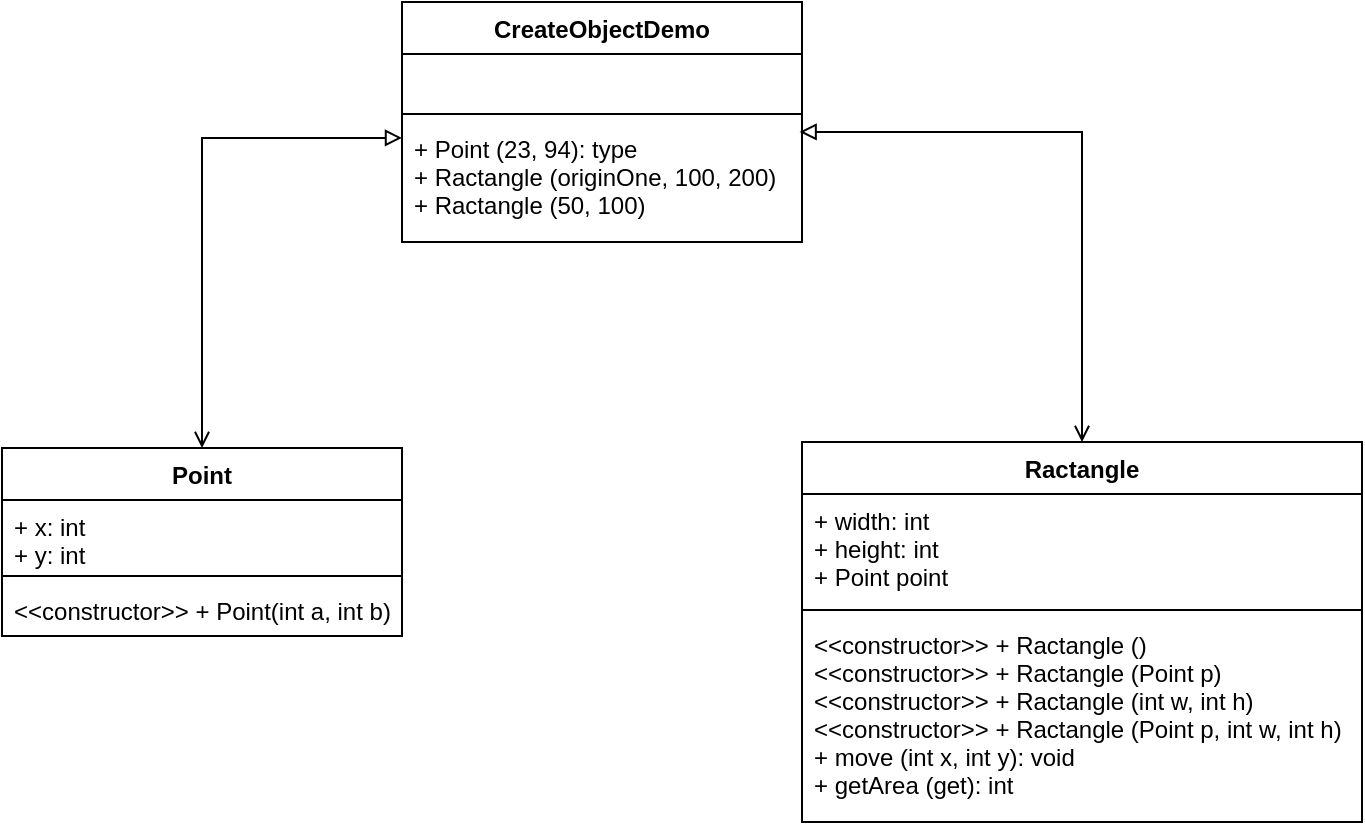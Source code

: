 <mxfile version="11.1.4" type="device"><diagram id="8IARZv_jRhT-_MtjlKeS" name="Page-1"><mxGraphModel dx="786" dy="582" grid="1" gridSize="10" guides="1" tooltips="1" connect="1" arrows="1" fold="1" page="1" pageScale="1" pageWidth="850" pageHeight="1100" math="0" shadow="0"><root><mxCell id="0"/><mxCell id="1" parent="0"/><mxCell id="hMxRvAnz5TGqG3BjjnT1-14" style="edgeStyle=orthogonalEdgeStyle;rounded=0;orthogonalLoop=1;jettySize=auto;html=1;exitX=0.5;exitY=0;exitDx=0;exitDy=0;entryX=0;entryY=0.133;entryDx=0;entryDy=0;entryPerimeter=0;startArrow=open;startFill=0;endArrow=block;endFill=0;" edge="1" parent="1" source="hMxRvAnz5TGqG3BjjnT1-1" target="hMxRvAnz5TGqG3BjjnT1-12"><mxGeometry relative="1" as="geometry"/></mxCell><mxCell id="hMxRvAnz5TGqG3BjjnT1-1" value="Point" style="swimlane;fontStyle=1;align=center;verticalAlign=top;childLayout=stackLayout;horizontal=1;startSize=26;horizontalStack=0;resizeParent=1;resizeParentMax=0;resizeLast=0;collapsible=1;marginBottom=0;" vertex="1" parent="1"><mxGeometry x="80" y="243" width="200" height="94" as="geometry"/></mxCell><mxCell id="hMxRvAnz5TGqG3BjjnT1-2" value="+ x: int&#10;+ y: int" style="text;strokeColor=none;fillColor=none;align=left;verticalAlign=top;spacingLeft=4;spacingRight=4;overflow=hidden;rotatable=0;points=[[0,0.5],[1,0.5]];portConstraint=eastwest;" vertex="1" parent="hMxRvAnz5TGqG3BjjnT1-1"><mxGeometry y="26" width="200" height="34" as="geometry"/></mxCell><mxCell id="hMxRvAnz5TGqG3BjjnT1-3" value="" style="line;strokeWidth=1;fillColor=none;align=left;verticalAlign=middle;spacingTop=-1;spacingLeft=3;spacingRight=3;rotatable=0;labelPosition=right;points=[];portConstraint=eastwest;" vertex="1" parent="hMxRvAnz5TGqG3BjjnT1-1"><mxGeometry y="60" width="200" height="8" as="geometry"/></mxCell><mxCell id="hMxRvAnz5TGqG3BjjnT1-4" value="&lt;&lt;constructor&gt;&gt; + Point(int a, int b)" style="text;strokeColor=none;fillColor=none;align=left;verticalAlign=top;spacingLeft=4;spacingRight=4;overflow=hidden;rotatable=0;points=[[0,0.5],[1,0.5]];portConstraint=eastwest;" vertex="1" parent="hMxRvAnz5TGqG3BjjnT1-1"><mxGeometry y="68" width="200" height="26" as="geometry"/></mxCell><mxCell id="hMxRvAnz5TGqG3BjjnT1-15" style="edgeStyle=orthogonalEdgeStyle;rounded=0;orthogonalLoop=1;jettySize=auto;html=1;entryX=0.994;entryY=0.083;entryDx=0;entryDy=0;entryPerimeter=0;startArrow=open;startFill=0;endArrow=block;endFill=0;" edge="1" parent="1" source="hMxRvAnz5TGqG3BjjnT1-5" target="hMxRvAnz5TGqG3BjjnT1-12"><mxGeometry relative="1" as="geometry"><Array as="points"><mxPoint x="620" y="85"/></Array></mxGeometry></mxCell><mxCell id="hMxRvAnz5TGqG3BjjnT1-5" value="Ractangle" style="swimlane;fontStyle=1;align=center;verticalAlign=top;childLayout=stackLayout;horizontal=1;startSize=26;horizontalStack=0;resizeParent=1;resizeParentMax=0;resizeLast=0;collapsible=1;marginBottom=0;" vertex="1" parent="1"><mxGeometry x="480" y="240" width="280" height="190" as="geometry"/></mxCell><mxCell id="hMxRvAnz5TGqG3BjjnT1-6" value="+ width: int&#10;+ height: int&#10;+ Point point" style="text;strokeColor=none;fillColor=none;align=left;verticalAlign=top;spacingLeft=4;spacingRight=4;overflow=hidden;rotatable=0;points=[[0,0.5],[1,0.5]];portConstraint=eastwest;" vertex="1" parent="hMxRvAnz5TGqG3BjjnT1-5"><mxGeometry y="26" width="280" height="54" as="geometry"/></mxCell><mxCell id="hMxRvAnz5TGqG3BjjnT1-7" value="" style="line;strokeWidth=1;fillColor=none;align=left;verticalAlign=middle;spacingTop=-1;spacingLeft=3;spacingRight=3;rotatable=0;labelPosition=right;points=[];portConstraint=eastwest;" vertex="1" parent="hMxRvAnz5TGqG3BjjnT1-5"><mxGeometry y="80" width="280" height="8" as="geometry"/></mxCell><mxCell id="hMxRvAnz5TGqG3BjjnT1-8" value="&lt;&lt;constructor&gt;&gt; + Ractangle ()&#10;&lt;&lt;constructor&gt;&gt; + Ractangle (Point p)&#10;&lt;&lt;constructor&gt;&gt; + Ractangle (int w, int h)&#10;&lt;&lt;constructor&gt;&gt; + Ractangle (Point p, int w, int h)&#10;+ move (int x, int y): void&#10;+ getArea (get): int&#10;" style="text;strokeColor=none;fillColor=none;align=left;verticalAlign=top;spacingLeft=4;spacingRight=4;overflow=hidden;rotatable=0;points=[[0,0.5],[1,0.5]];portConstraint=eastwest;" vertex="1" parent="hMxRvAnz5TGqG3BjjnT1-5"><mxGeometry y="88" width="280" height="102" as="geometry"/></mxCell><mxCell id="hMxRvAnz5TGqG3BjjnT1-9" value="CreateObjectDemo" style="swimlane;fontStyle=1;align=center;verticalAlign=top;childLayout=stackLayout;horizontal=1;startSize=26;horizontalStack=0;resizeParent=1;resizeParentMax=0;resizeLast=0;collapsible=1;marginBottom=0;" vertex="1" parent="1"><mxGeometry x="280" y="20" width="200" height="120" as="geometry"/></mxCell><mxCell id="hMxRvAnz5TGqG3BjjnT1-10" value=" " style="text;strokeColor=none;fillColor=none;align=left;verticalAlign=top;spacingLeft=4;spacingRight=4;overflow=hidden;rotatable=0;points=[[0,0.5],[1,0.5]];portConstraint=eastwest;" vertex="1" parent="hMxRvAnz5TGqG3BjjnT1-9"><mxGeometry y="26" width="200" height="26" as="geometry"/></mxCell><mxCell id="hMxRvAnz5TGqG3BjjnT1-11" value="" style="line;strokeWidth=1;fillColor=none;align=left;verticalAlign=middle;spacingTop=-1;spacingLeft=3;spacingRight=3;rotatable=0;labelPosition=right;points=[];portConstraint=eastwest;" vertex="1" parent="hMxRvAnz5TGqG3BjjnT1-9"><mxGeometry y="52" width="200" height="8" as="geometry"/></mxCell><mxCell id="hMxRvAnz5TGqG3BjjnT1-12" value="+ Point (23, 94): type&#10;+ Ractangle (originOne, 100, 200)&#10;+ Ractangle (50, 100)" style="text;strokeColor=none;fillColor=none;align=left;verticalAlign=top;spacingLeft=4;spacingRight=4;overflow=hidden;rotatable=0;points=[[0,0.5],[1,0.5]];portConstraint=eastwest;" vertex="1" parent="hMxRvAnz5TGqG3BjjnT1-9"><mxGeometry y="60" width="200" height="60" as="geometry"/></mxCell></root></mxGraphModel></diagram></mxfile>